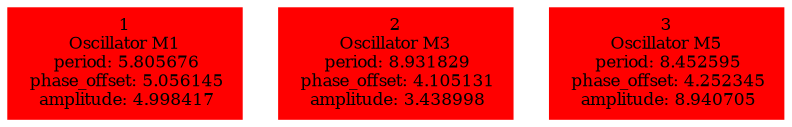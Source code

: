  digraph g{ forcelabels=true;
1 [label=<1<BR />Oscillator M1<BR /> period: 5.805676<BR /> phase_offset: 5.056145<BR /> amplitude: 4.998417>, shape=box,color=red,style=filled,fontsize=8];2 [label=<2<BR />Oscillator M3<BR /> period: 8.931829<BR /> phase_offset: 4.105131<BR /> amplitude: 3.438998>, shape=box,color=red,style=filled,fontsize=8];3 [label=<3<BR />Oscillator M5<BR /> period: 8.452595<BR /> phase_offset: 4.252345<BR /> amplitude: 8.940705>, shape=box,color=red,style=filled,fontsize=8]; }
